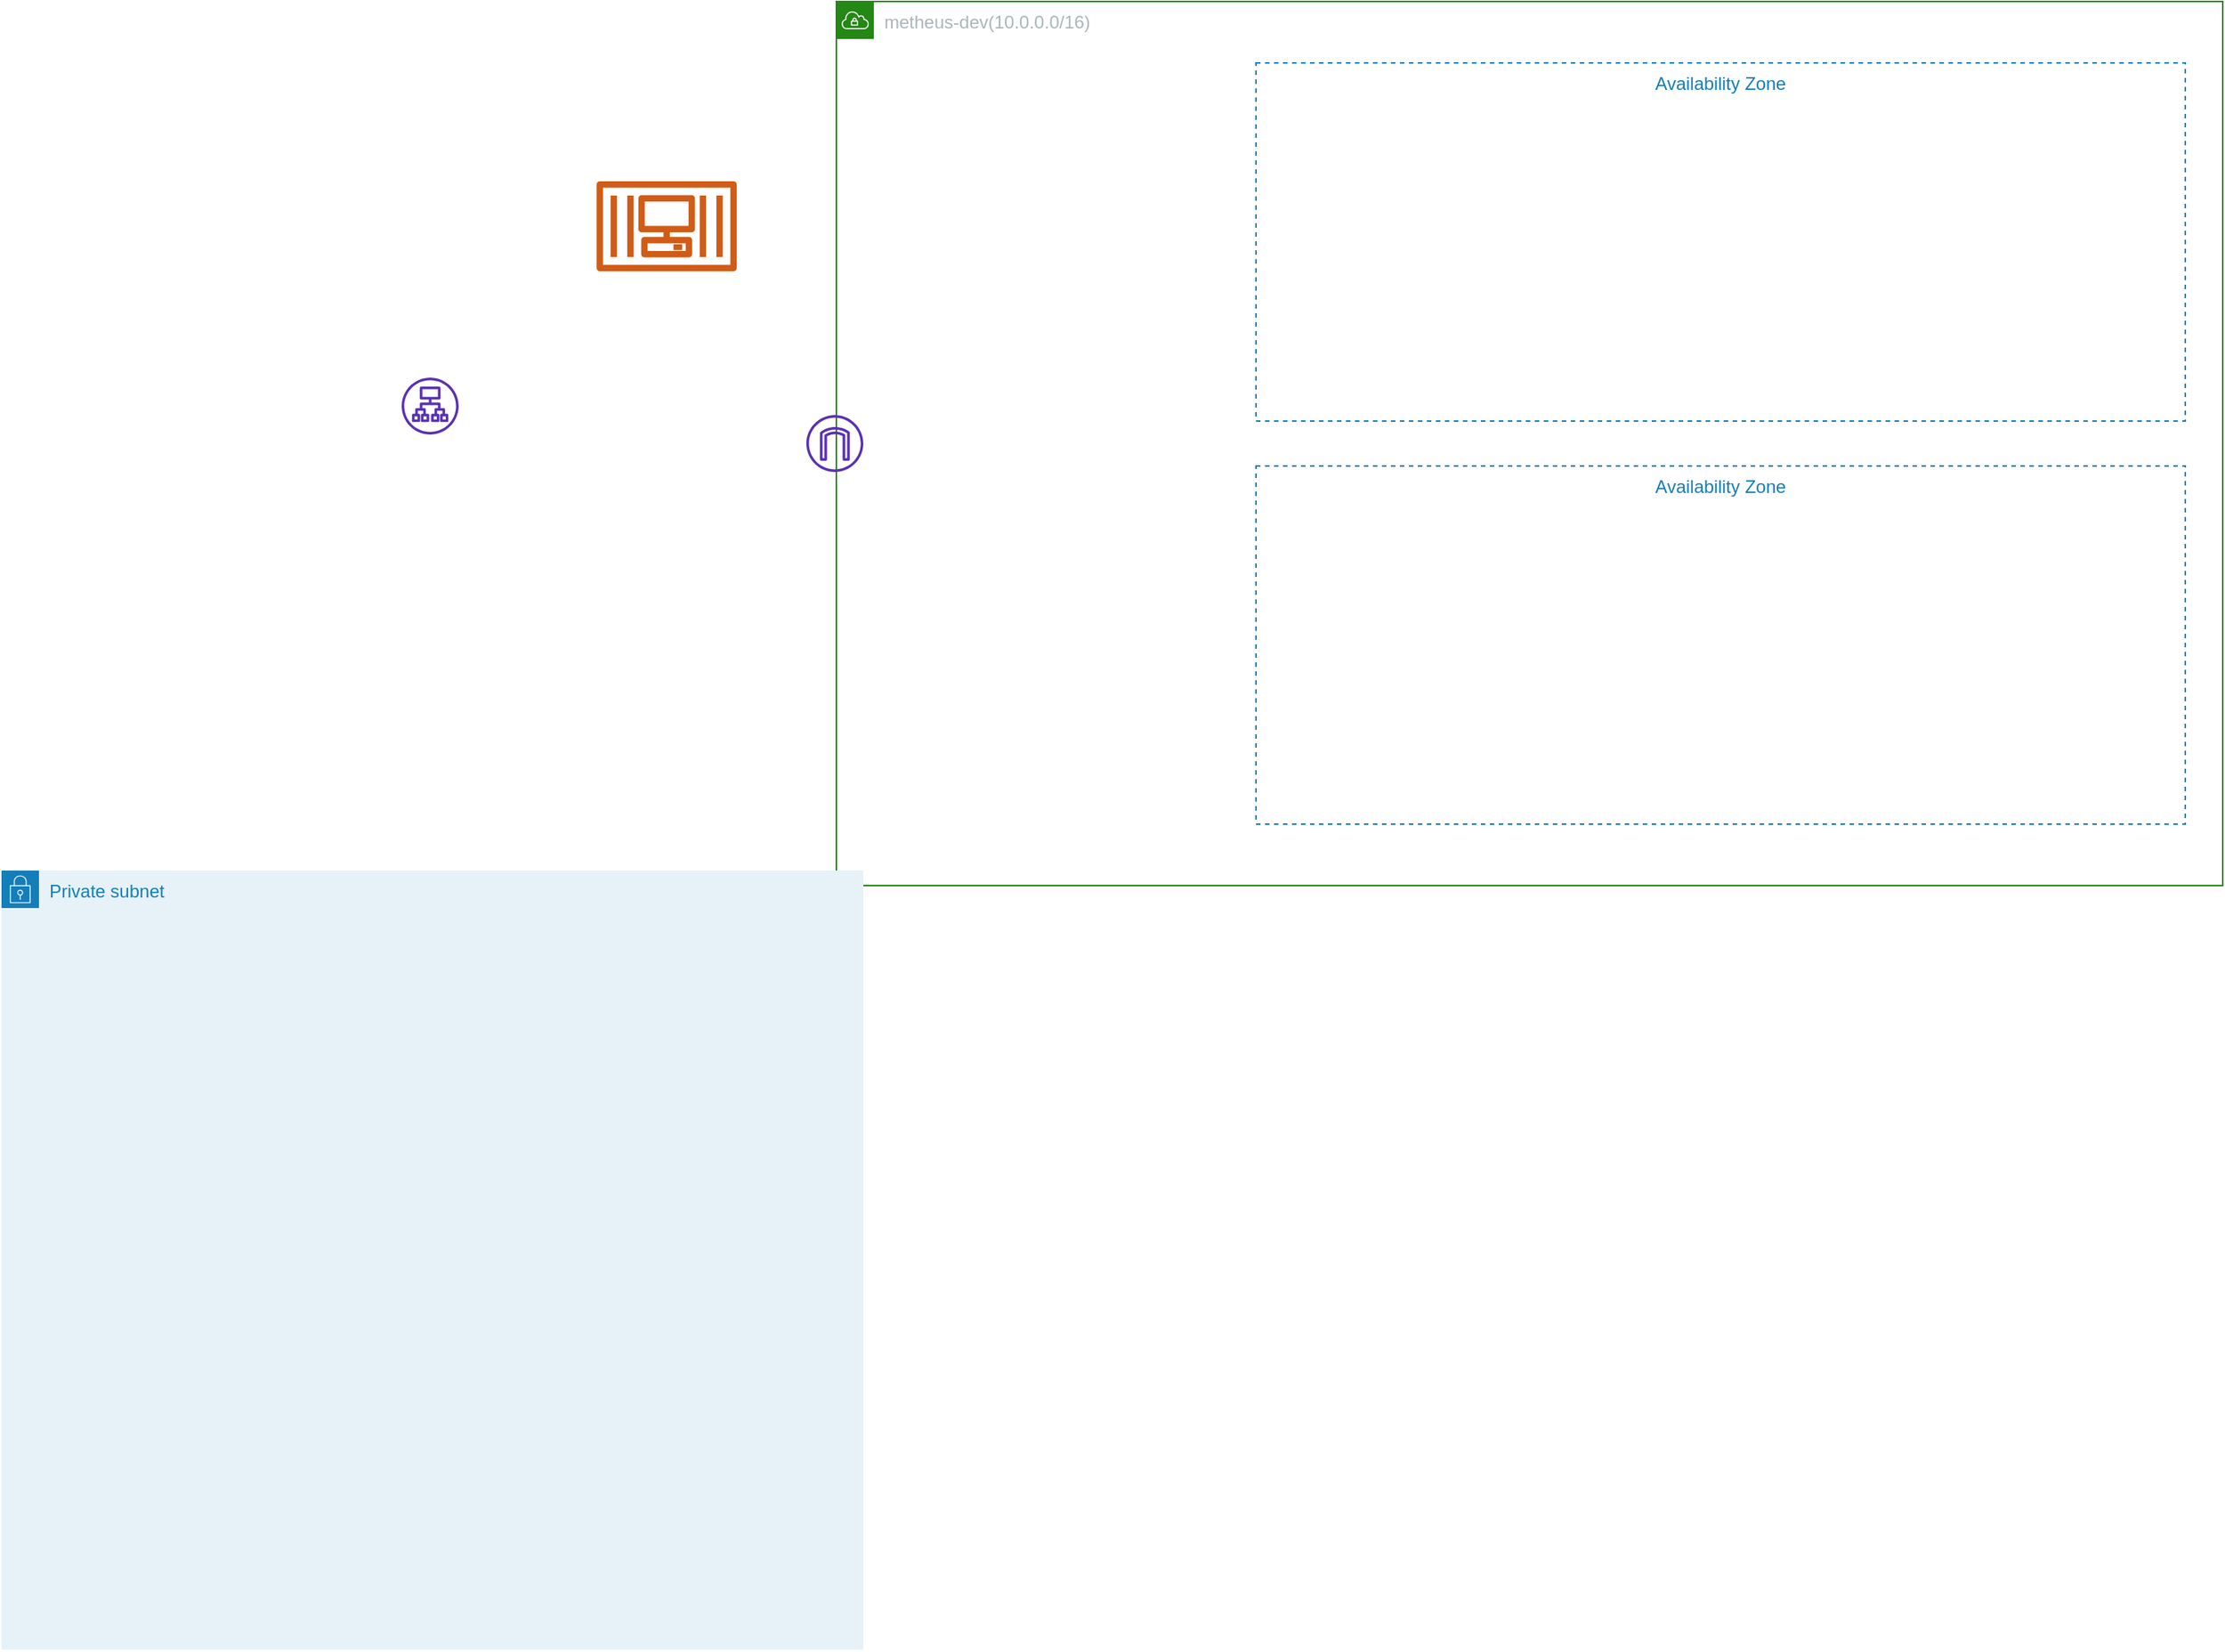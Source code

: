 <mxfile version="14.5.4" type="device"><diagram id="MOUW0oDbkvi1PwGcWbvD" name="Page-1"><mxGraphModel dx="2887" dy="1180" grid="1" gridSize="10" guides="1" tooltips="1" connect="1" arrows="1" fold="1" page="1" pageScale="1" pageWidth="850" pageHeight="1100" math="0" shadow="0"><root><mxCell id="0"/><mxCell id="1" parent="0"/><mxCell id="5m2BcYhcOsAnDgDqL4FC-1" value="metheus-dev(10.0.0.0/16)" style="points=[[0,0],[0.25,0],[0.5,0],[0.75,0],[1,0],[1,0.25],[1,0.5],[1,0.75],[1,1],[0.75,1],[0.5,1],[0.25,1],[0,1],[0,0.75],[0,0.5],[0,0.25]];outlineConnect=0;gradientColor=none;html=1;whiteSpace=wrap;fontSize=12;fontStyle=0;shape=mxgraph.aws4.group;grIcon=mxgraph.aws4.group_vpc;strokeColor=#248814;fillColor=none;verticalAlign=top;align=left;spacingLeft=30;fontColor=#AAB7B8;dashed=0;" vertex="1" parent="1"><mxGeometry x="350" y="220" width="925" height="590" as="geometry"/></mxCell><mxCell id="5m2BcYhcOsAnDgDqL4FC-2" value="" style="outlineConnect=0;fontColor=#232F3E;gradientColor=none;fillColor=#5A30B5;strokeColor=none;dashed=0;verticalLabelPosition=bottom;verticalAlign=top;align=center;html=1;fontSize=12;fontStyle=0;aspect=fixed;pointerEvents=1;shape=mxgraph.aws4.internet_gateway;" vertex="1" parent="1"><mxGeometry x="330" y="496" width="38" height="38" as="geometry"/></mxCell><mxCell id="5m2BcYhcOsAnDgDqL4FC-3" style="edgeStyle=orthogonalEdgeStyle;rounded=0;orthogonalLoop=1;jettySize=auto;html=1;exitX=0.5;exitY=1;exitDx=0;exitDy=0;" edge="1" parent="1" source="5m2BcYhcOsAnDgDqL4FC-1" target="5m2BcYhcOsAnDgDqL4FC-1"><mxGeometry relative="1" as="geometry"/></mxCell><mxCell id="5m2BcYhcOsAnDgDqL4FC-5" value="Private subnet" style="points=[[0,0],[0.25,0],[0.5,0],[0.75,0],[1,0],[1,0.25],[1,0.5],[1,0.75],[1,1],[0.75,1],[0.5,1],[0.25,1],[0,1],[0,0.75],[0,0.5],[0,0.25]];outlineConnect=0;gradientColor=none;html=1;whiteSpace=wrap;fontSize=12;fontStyle=0;shape=mxgraph.aws4.group;grIcon=mxgraph.aws4.group_security_group;grStroke=0;strokeColor=#147EBA;fillColor=#E6F2F8;verticalAlign=top;align=left;spacingLeft=30;fontColor=#147EBA;dashed=0;" vertex="1" parent="1"><mxGeometry x="-207" y="800" width="575" height="520" as="geometry"/></mxCell><mxCell id="5m2BcYhcOsAnDgDqL4FC-6" value="Availability Zone" style="fillColor=none;strokeColor=#147EBA;dashed=1;verticalAlign=top;fontStyle=0;fontColor=#147EBA;" vertex="1" parent="1"><mxGeometry x="630" y="261" width="620" height="239" as="geometry"/></mxCell><mxCell id="5m2BcYhcOsAnDgDqL4FC-9" value="" style="outlineConnect=0;fontColor=#232F3E;gradientColor=none;fillColor=#D05C17;strokeColor=none;dashed=0;verticalLabelPosition=bottom;verticalAlign=top;align=center;html=1;fontSize=12;fontStyle=0;aspect=fixed;pointerEvents=1;shape=mxgraph.aws4.container_3;" vertex="1" parent="1"><mxGeometry x="190" y="340" width="93.6" height="60" as="geometry"/></mxCell><mxCell id="5m2BcYhcOsAnDgDqL4FC-11" value="" style="outlineConnect=0;fontColor=#232F3E;gradientColor=none;fillColor=#5A30B5;strokeColor=none;dashed=0;verticalLabelPosition=bottom;verticalAlign=top;align=center;html=1;fontSize=12;fontStyle=0;aspect=fixed;pointerEvents=1;shape=mxgraph.aws4.application_load_balancer;" vertex="1" parent="1"><mxGeometry x="60" y="471" width="38" height="38" as="geometry"/></mxCell><mxCell id="5m2BcYhcOsAnDgDqL4FC-12" value="Availability Zone" style="fillColor=none;strokeColor=#147EBA;dashed=1;verticalAlign=top;fontStyle=0;fontColor=#147EBA;" vertex="1" parent="1"><mxGeometry x="630" y="530" width="620" height="239" as="geometry"/></mxCell></root></mxGraphModel></diagram></mxfile>